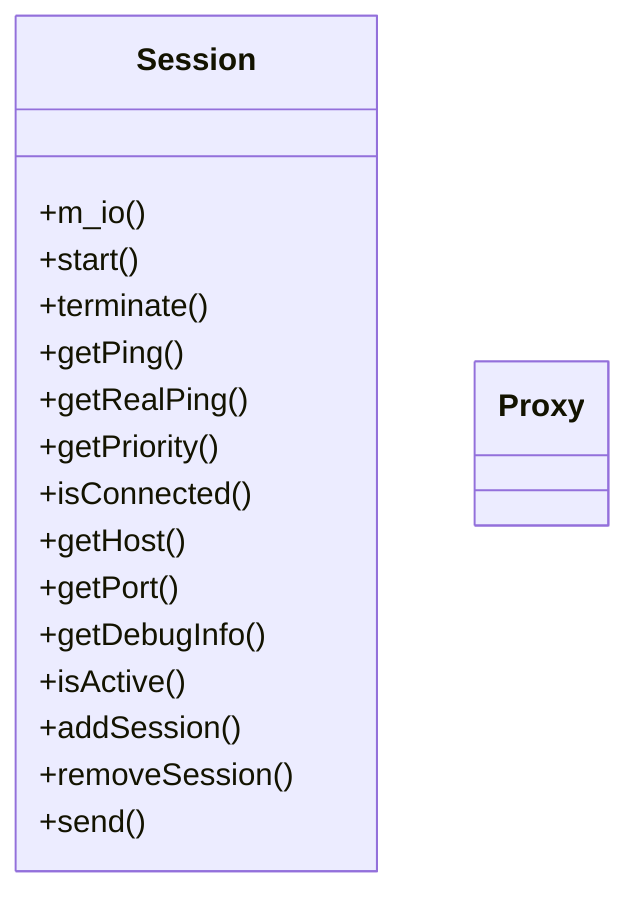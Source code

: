 classDiagram
    class Session {
        +m_io()
        +start()
        +terminate()
        +getPing()
        +getRealPing()
        +getPriority()
        +isConnected()
        +getHost()
        +getPort()
        +getDebugInfo()
        +isActive()
        +addSession()
        +removeSession()
        +send()
    }
    class Proxy {
    }
    class Session {
    }